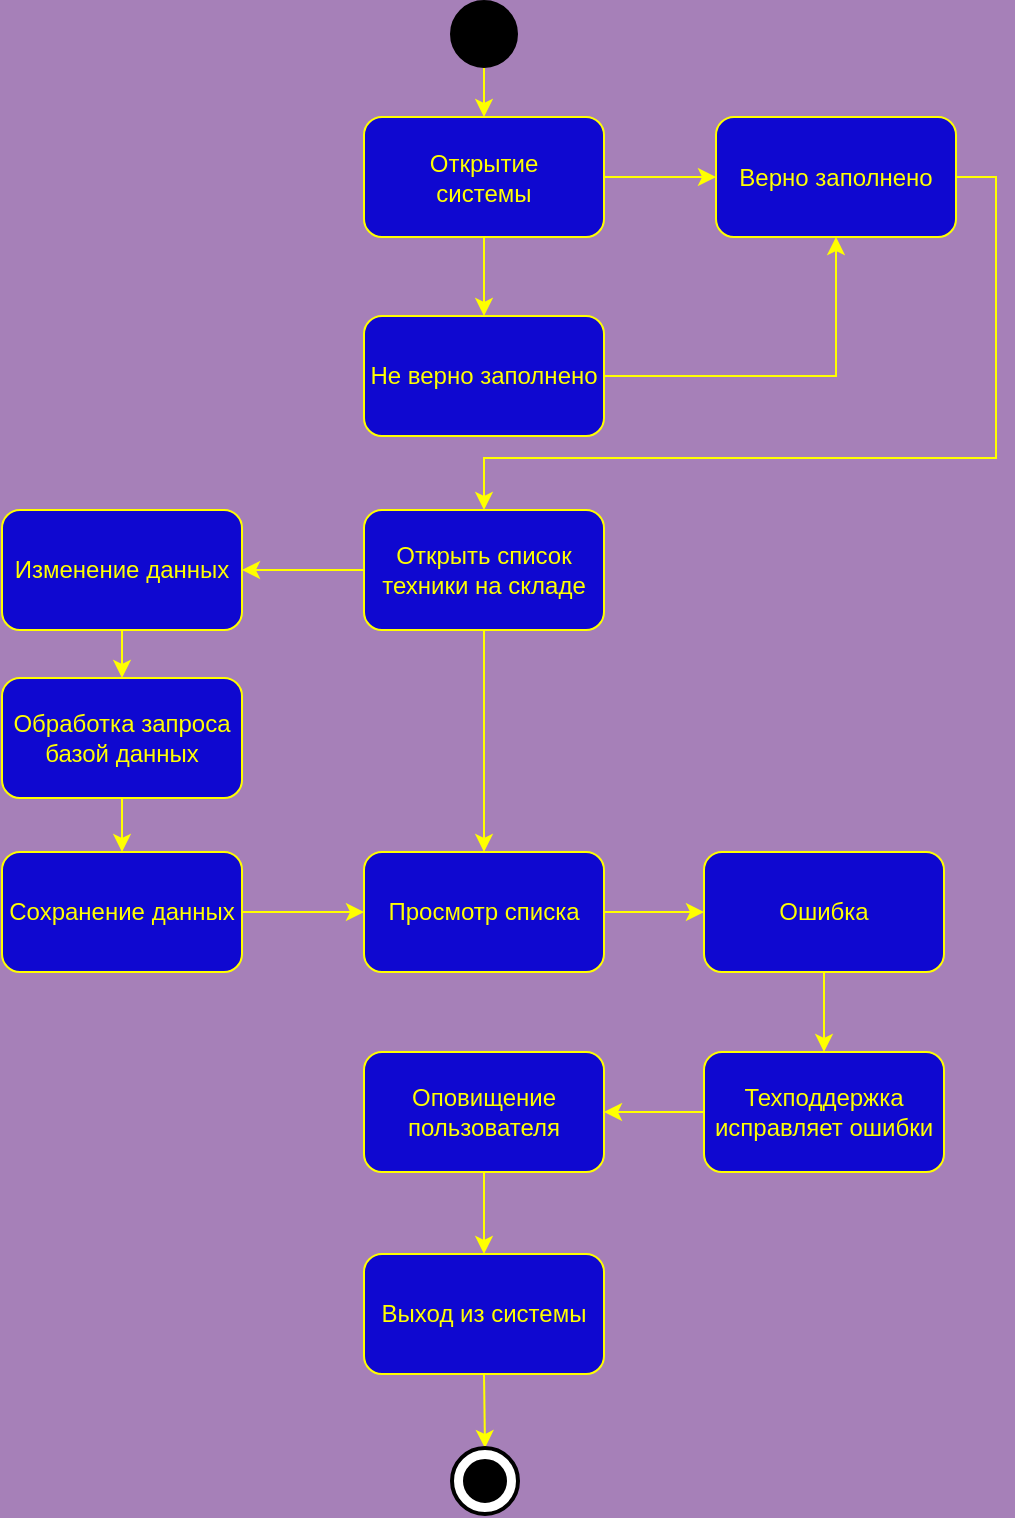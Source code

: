 <mxfile version="14.6.11" type="github">
  <diagram id="yU4MfMCPc6mE3T0Ru5SL" name="Page-1">
    <mxGraphModel dx="1556" dy="779" grid="0" gridSize="10" guides="1" tooltips="1" connect="1" arrows="1" fold="1" page="1" pageScale="1" pageWidth="827" pageHeight="1169" background="#A680B8" math="0" shadow="0">
      <root>
        <mxCell id="0" />
        <mxCell id="1" parent="0" />
        <mxCell id="SUukeFZ8y5D4xB8dem0R-3" style="edgeStyle=orthogonalEdgeStyle;rounded=0;orthogonalLoop=1;jettySize=auto;html=1;exitX=0.5;exitY=1;exitDx=0;exitDy=0;exitPerimeter=0;entryX=0.5;entryY=0;entryDx=0;entryDy=0;fontColor=#FFFF00;strokeColor=#FFFF00;" edge="1" parent="1" source="SUukeFZ8y5D4xB8dem0R-4" target="SUukeFZ8y5D4xB8dem0R-6">
          <mxGeometry relative="1" as="geometry" />
        </mxCell>
        <mxCell id="SUukeFZ8y5D4xB8dem0R-4" value="" style="strokeWidth=2;html=1;shape=mxgraph.flowchart.start_2;whiteSpace=wrap;fillColor=#000000;" vertex="1" parent="1">
          <mxGeometry x="-333" y="74" width="32" height="32" as="geometry" />
        </mxCell>
        <mxCell id="SUukeFZ8y5D4xB8dem0R-5" style="edgeStyle=orthogonalEdgeStyle;rounded=0;orthogonalLoop=1;jettySize=auto;html=1;exitX=0.5;exitY=1;exitDx=0;exitDy=0;entryX=0.5;entryY=0;entryDx=0;entryDy=0;fontColor=#FFFF00;strokeColor=#FFFF00;" edge="1" parent="1" source="SUukeFZ8y5D4xB8dem0R-6" target="SUukeFZ8y5D4xB8dem0R-43">
          <mxGeometry relative="1" as="geometry">
            <mxPoint x="-317" y="221.5" as="targetPoint" />
          </mxGeometry>
        </mxCell>
        <mxCell id="SUukeFZ8y5D4xB8dem0R-46" style="edgeStyle=orthogonalEdgeStyle;rounded=0;orthogonalLoop=1;jettySize=auto;html=1;exitX=1;exitY=0.5;exitDx=0;exitDy=0;entryX=0;entryY=0.5;entryDx=0;entryDy=0;strokeColor=#FFFF00;" edge="1" parent="1" source="SUukeFZ8y5D4xB8dem0R-6" target="SUukeFZ8y5D4xB8dem0R-45">
          <mxGeometry relative="1" as="geometry" />
        </mxCell>
        <mxCell id="SUukeFZ8y5D4xB8dem0R-6" value="Открытие&lt;br&gt;системы" style="rounded=1;whiteSpace=wrap;html=1;fillColor=#0F08D0;strokeColor=#FFFF00;fontColor=#FFFF00;" vertex="1" parent="1">
          <mxGeometry x="-377" y="131.5" width="120" height="60" as="geometry" />
        </mxCell>
        <mxCell id="SUukeFZ8y5D4xB8dem0R-48" style="edgeStyle=orthogonalEdgeStyle;rounded=0;orthogonalLoop=1;jettySize=auto;html=1;exitX=1;exitY=0.5;exitDx=0;exitDy=0;entryX=0.5;entryY=1;entryDx=0;entryDy=0;strokeColor=#FFFF00;" edge="1" parent="1" source="SUukeFZ8y5D4xB8dem0R-43" target="SUukeFZ8y5D4xB8dem0R-45">
          <mxGeometry relative="1" as="geometry" />
        </mxCell>
        <mxCell id="SUukeFZ8y5D4xB8dem0R-43" value="Не верно заполнено" style="rounded=1;whiteSpace=wrap;html=1;fillColor=#0F08D0;strokeColor=#FFFF00;fontColor=#FFFF00;" vertex="1" parent="1">
          <mxGeometry x="-377" y="231" width="120" height="60" as="geometry" />
        </mxCell>
        <mxCell id="SUukeFZ8y5D4xB8dem0R-53" style="edgeStyle=orthogonalEdgeStyle;rounded=0;orthogonalLoop=1;jettySize=auto;html=1;exitX=1;exitY=0.5;exitDx=0;exitDy=0;entryX=0.5;entryY=0;entryDx=0;entryDy=0;strokeColor=#FFFF00;" edge="1" parent="1" source="SUukeFZ8y5D4xB8dem0R-45" target="SUukeFZ8y5D4xB8dem0R-52">
          <mxGeometry relative="1" as="geometry">
            <Array as="points">
              <mxPoint x="-61" y="161" />
              <mxPoint x="-61" y="302" />
              <mxPoint x="-317" y="302" />
            </Array>
          </mxGeometry>
        </mxCell>
        <mxCell id="SUukeFZ8y5D4xB8dem0R-45" value="Верно заполнено" style="rounded=1;whiteSpace=wrap;html=1;fillColor=#0F08D0;strokeColor=#FFFF00;fontColor=#FFFF00;" vertex="1" parent="1">
          <mxGeometry x="-201" y="131.5" width="120" height="60" as="geometry" />
        </mxCell>
        <mxCell id="SUukeFZ8y5D4xB8dem0R-56" style="edgeStyle=orthogonalEdgeStyle;rounded=0;orthogonalLoop=1;jettySize=auto;html=1;exitX=0.5;exitY=1;exitDx=0;exitDy=0;entryX=0.5;entryY=0;entryDx=0;entryDy=0;strokeColor=#FFFF00;" edge="1" parent="1" source="SUukeFZ8y5D4xB8dem0R-47" target="SUukeFZ8y5D4xB8dem0R-50">
          <mxGeometry relative="1" as="geometry" />
        </mxCell>
        <mxCell id="SUukeFZ8y5D4xB8dem0R-47" value="Изменение данных" style="rounded=1;whiteSpace=wrap;html=1;fillColor=#0F08D0;strokeColor=#FFFF00;fontColor=#FFFF00;" vertex="1" parent="1">
          <mxGeometry x="-558" y="328" width="120" height="60" as="geometry" />
        </mxCell>
        <mxCell id="SUukeFZ8y5D4xB8dem0R-57" style="edgeStyle=orthogonalEdgeStyle;rounded=0;orthogonalLoop=1;jettySize=auto;html=1;exitX=0.5;exitY=1;exitDx=0;exitDy=0;entryX=0.5;entryY=0;entryDx=0;entryDy=0;strokeColor=#FFFF00;" edge="1" parent="1" source="SUukeFZ8y5D4xB8dem0R-50" target="SUukeFZ8y5D4xB8dem0R-51">
          <mxGeometry relative="1" as="geometry" />
        </mxCell>
        <mxCell id="SUukeFZ8y5D4xB8dem0R-50" value="Обработка запроса базой данных" style="rounded=1;whiteSpace=wrap;html=1;fillColor=#0F08D0;strokeColor=#FFFF00;fontColor=#FFFF00;" vertex="1" parent="1">
          <mxGeometry x="-558" y="412" width="120" height="60" as="geometry" />
        </mxCell>
        <mxCell id="SUukeFZ8y5D4xB8dem0R-59" style="edgeStyle=orthogonalEdgeStyle;rounded=0;orthogonalLoop=1;jettySize=auto;html=1;exitX=1;exitY=0.5;exitDx=0;exitDy=0;entryX=0;entryY=0.5;entryDx=0;entryDy=0;strokeColor=#FFFF00;" edge="1" parent="1" source="SUukeFZ8y5D4xB8dem0R-51" target="SUukeFZ8y5D4xB8dem0R-58">
          <mxGeometry relative="1" as="geometry" />
        </mxCell>
        <mxCell id="SUukeFZ8y5D4xB8dem0R-51" value="Сохранение данных" style="rounded=1;whiteSpace=wrap;html=1;fillColor=#0F08D0;strokeColor=#FFFF00;fontColor=#FFFF00;" vertex="1" parent="1">
          <mxGeometry x="-558" y="499" width="120" height="60" as="geometry" />
        </mxCell>
        <mxCell id="SUukeFZ8y5D4xB8dem0R-54" style="edgeStyle=orthogonalEdgeStyle;rounded=0;orthogonalLoop=1;jettySize=auto;html=1;exitX=0;exitY=0.5;exitDx=0;exitDy=0;entryX=1;entryY=0.5;entryDx=0;entryDy=0;strokeColor=#FFFF00;" edge="1" parent="1" source="SUukeFZ8y5D4xB8dem0R-52" target="SUukeFZ8y5D4xB8dem0R-47">
          <mxGeometry relative="1" as="geometry" />
        </mxCell>
        <mxCell id="SUukeFZ8y5D4xB8dem0R-60" style="edgeStyle=orthogonalEdgeStyle;rounded=0;orthogonalLoop=1;jettySize=auto;html=1;exitX=0.5;exitY=1;exitDx=0;exitDy=0;entryX=0.5;entryY=0;entryDx=0;entryDy=0;strokeColor=#FFFF00;" edge="1" parent="1" source="SUukeFZ8y5D4xB8dem0R-52" target="SUukeFZ8y5D4xB8dem0R-58">
          <mxGeometry relative="1" as="geometry" />
        </mxCell>
        <mxCell id="SUukeFZ8y5D4xB8dem0R-52" value="Открыть список техники на складе" style="rounded=1;whiteSpace=wrap;html=1;fillColor=#0F08D0;strokeColor=#FFFF00;fontColor=#FFFF00;" vertex="1" parent="1">
          <mxGeometry x="-377" y="328" width="120" height="60" as="geometry" />
        </mxCell>
        <mxCell id="SUukeFZ8y5D4xB8dem0R-64" style="edgeStyle=orthogonalEdgeStyle;rounded=0;orthogonalLoop=1;jettySize=auto;html=1;exitX=1;exitY=0.5;exitDx=0;exitDy=0;entryX=0;entryY=0.5;entryDx=0;entryDy=0;strokeColor=#FFFF00;" edge="1" parent="1" source="SUukeFZ8y5D4xB8dem0R-58" target="SUukeFZ8y5D4xB8dem0R-61">
          <mxGeometry relative="1" as="geometry" />
        </mxCell>
        <mxCell id="SUukeFZ8y5D4xB8dem0R-58" value="Просмотр списка" style="rounded=1;whiteSpace=wrap;html=1;fillColor=#0F08D0;strokeColor=#FFFF00;fontColor=#FFFF00;" vertex="1" parent="1">
          <mxGeometry x="-377" y="499" width="120" height="60" as="geometry" />
        </mxCell>
        <mxCell id="SUukeFZ8y5D4xB8dem0R-65" style="edgeStyle=orthogonalEdgeStyle;rounded=0;orthogonalLoop=1;jettySize=auto;html=1;exitX=0.5;exitY=1;exitDx=0;exitDy=0;entryX=0.5;entryY=0;entryDx=0;entryDy=0;strokeColor=#FFFF00;" edge="1" parent="1" source="SUukeFZ8y5D4xB8dem0R-61" target="SUukeFZ8y5D4xB8dem0R-62">
          <mxGeometry relative="1" as="geometry" />
        </mxCell>
        <mxCell id="SUukeFZ8y5D4xB8dem0R-61" value="Ошибка" style="rounded=1;whiteSpace=wrap;html=1;fillColor=#0F08D0;strokeColor=#FFFF00;fontColor=#FFFF00;" vertex="1" parent="1">
          <mxGeometry x="-207" y="499" width="120" height="60" as="geometry" />
        </mxCell>
        <mxCell id="SUukeFZ8y5D4xB8dem0R-66" style="edgeStyle=orthogonalEdgeStyle;rounded=0;orthogonalLoop=1;jettySize=auto;html=1;exitX=0;exitY=0.5;exitDx=0;exitDy=0;entryX=1;entryY=0.5;entryDx=0;entryDy=0;strokeColor=#FFFF00;" edge="1" parent="1" source="SUukeFZ8y5D4xB8dem0R-62" target="SUukeFZ8y5D4xB8dem0R-63">
          <mxGeometry relative="1" as="geometry" />
        </mxCell>
        <mxCell id="SUukeFZ8y5D4xB8dem0R-62" value="Техподдержка исправляет ошибки" style="rounded=1;whiteSpace=wrap;html=1;fillColor=#0F08D0;strokeColor=#FFFF00;fontColor=#FFFF00;" vertex="1" parent="1">
          <mxGeometry x="-207" y="599" width="120" height="60" as="geometry" />
        </mxCell>
        <mxCell id="SUukeFZ8y5D4xB8dem0R-68" style="edgeStyle=orthogonalEdgeStyle;rounded=0;orthogonalLoop=1;jettySize=auto;html=1;exitX=0.5;exitY=1;exitDx=0;exitDy=0;entryX=0.5;entryY=0;entryDx=0;entryDy=0;strokeColor=#FFFF00;" edge="1" parent="1" source="SUukeFZ8y5D4xB8dem0R-63" target="SUukeFZ8y5D4xB8dem0R-67">
          <mxGeometry relative="1" as="geometry" />
        </mxCell>
        <mxCell id="SUukeFZ8y5D4xB8dem0R-63" value="Оповищение пользователя" style="rounded=1;whiteSpace=wrap;html=1;fillColor=#0F08D0;strokeColor=#FFFF00;fontColor=#FFFF00;" vertex="1" parent="1">
          <mxGeometry x="-377" y="599" width="120" height="60" as="geometry" />
        </mxCell>
        <mxCell id="SUukeFZ8y5D4xB8dem0R-71" style="edgeStyle=orthogonalEdgeStyle;rounded=0;orthogonalLoop=1;jettySize=auto;html=1;exitX=0.5;exitY=1;exitDx=0;exitDy=0;entryX=0.5;entryY=0;entryDx=0;entryDy=0;entryPerimeter=0;strokeColor=#FFFF00;" edge="1" parent="1" source="SUukeFZ8y5D4xB8dem0R-67" target="SUukeFZ8y5D4xB8dem0R-69">
          <mxGeometry relative="1" as="geometry" />
        </mxCell>
        <mxCell id="SUukeFZ8y5D4xB8dem0R-67" value="Выход из системы" style="rounded=1;whiteSpace=wrap;html=1;fillColor=#0F08D0;strokeColor=#FFFF00;fontColor=#FFFF00;" vertex="1" parent="1">
          <mxGeometry x="-377" y="700" width="120" height="60" as="geometry" />
        </mxCell>
        <mxCell id="SUukeFZ8y5D4xB8dem0R-69" value="" style="strokeWidth=2;html=1;shape=mxgraph.flowchart.start_2;whiteSpace=wrap;" vertex="1" parent="1">
          <mxGeometry x="-333" y="797" width="33" height="33" as="geometry" />
        </mxCell>
        <mxCell id="SUukeFZ8y5D4xB8dem0R-70" value="" style="strokeWidth=2;html=1;shape=mxgraph.flowchart.start_2;whiteSpace=wrap;fillColor=#000000;" vertex="1" parent="1">
          <mxGeometry x="-326.5" y="803.5" width="20" height="20" as="geometry" />
        </mxCell>
      </root>
    </mxGraphModel>
  </diagram>
</mxfile>

